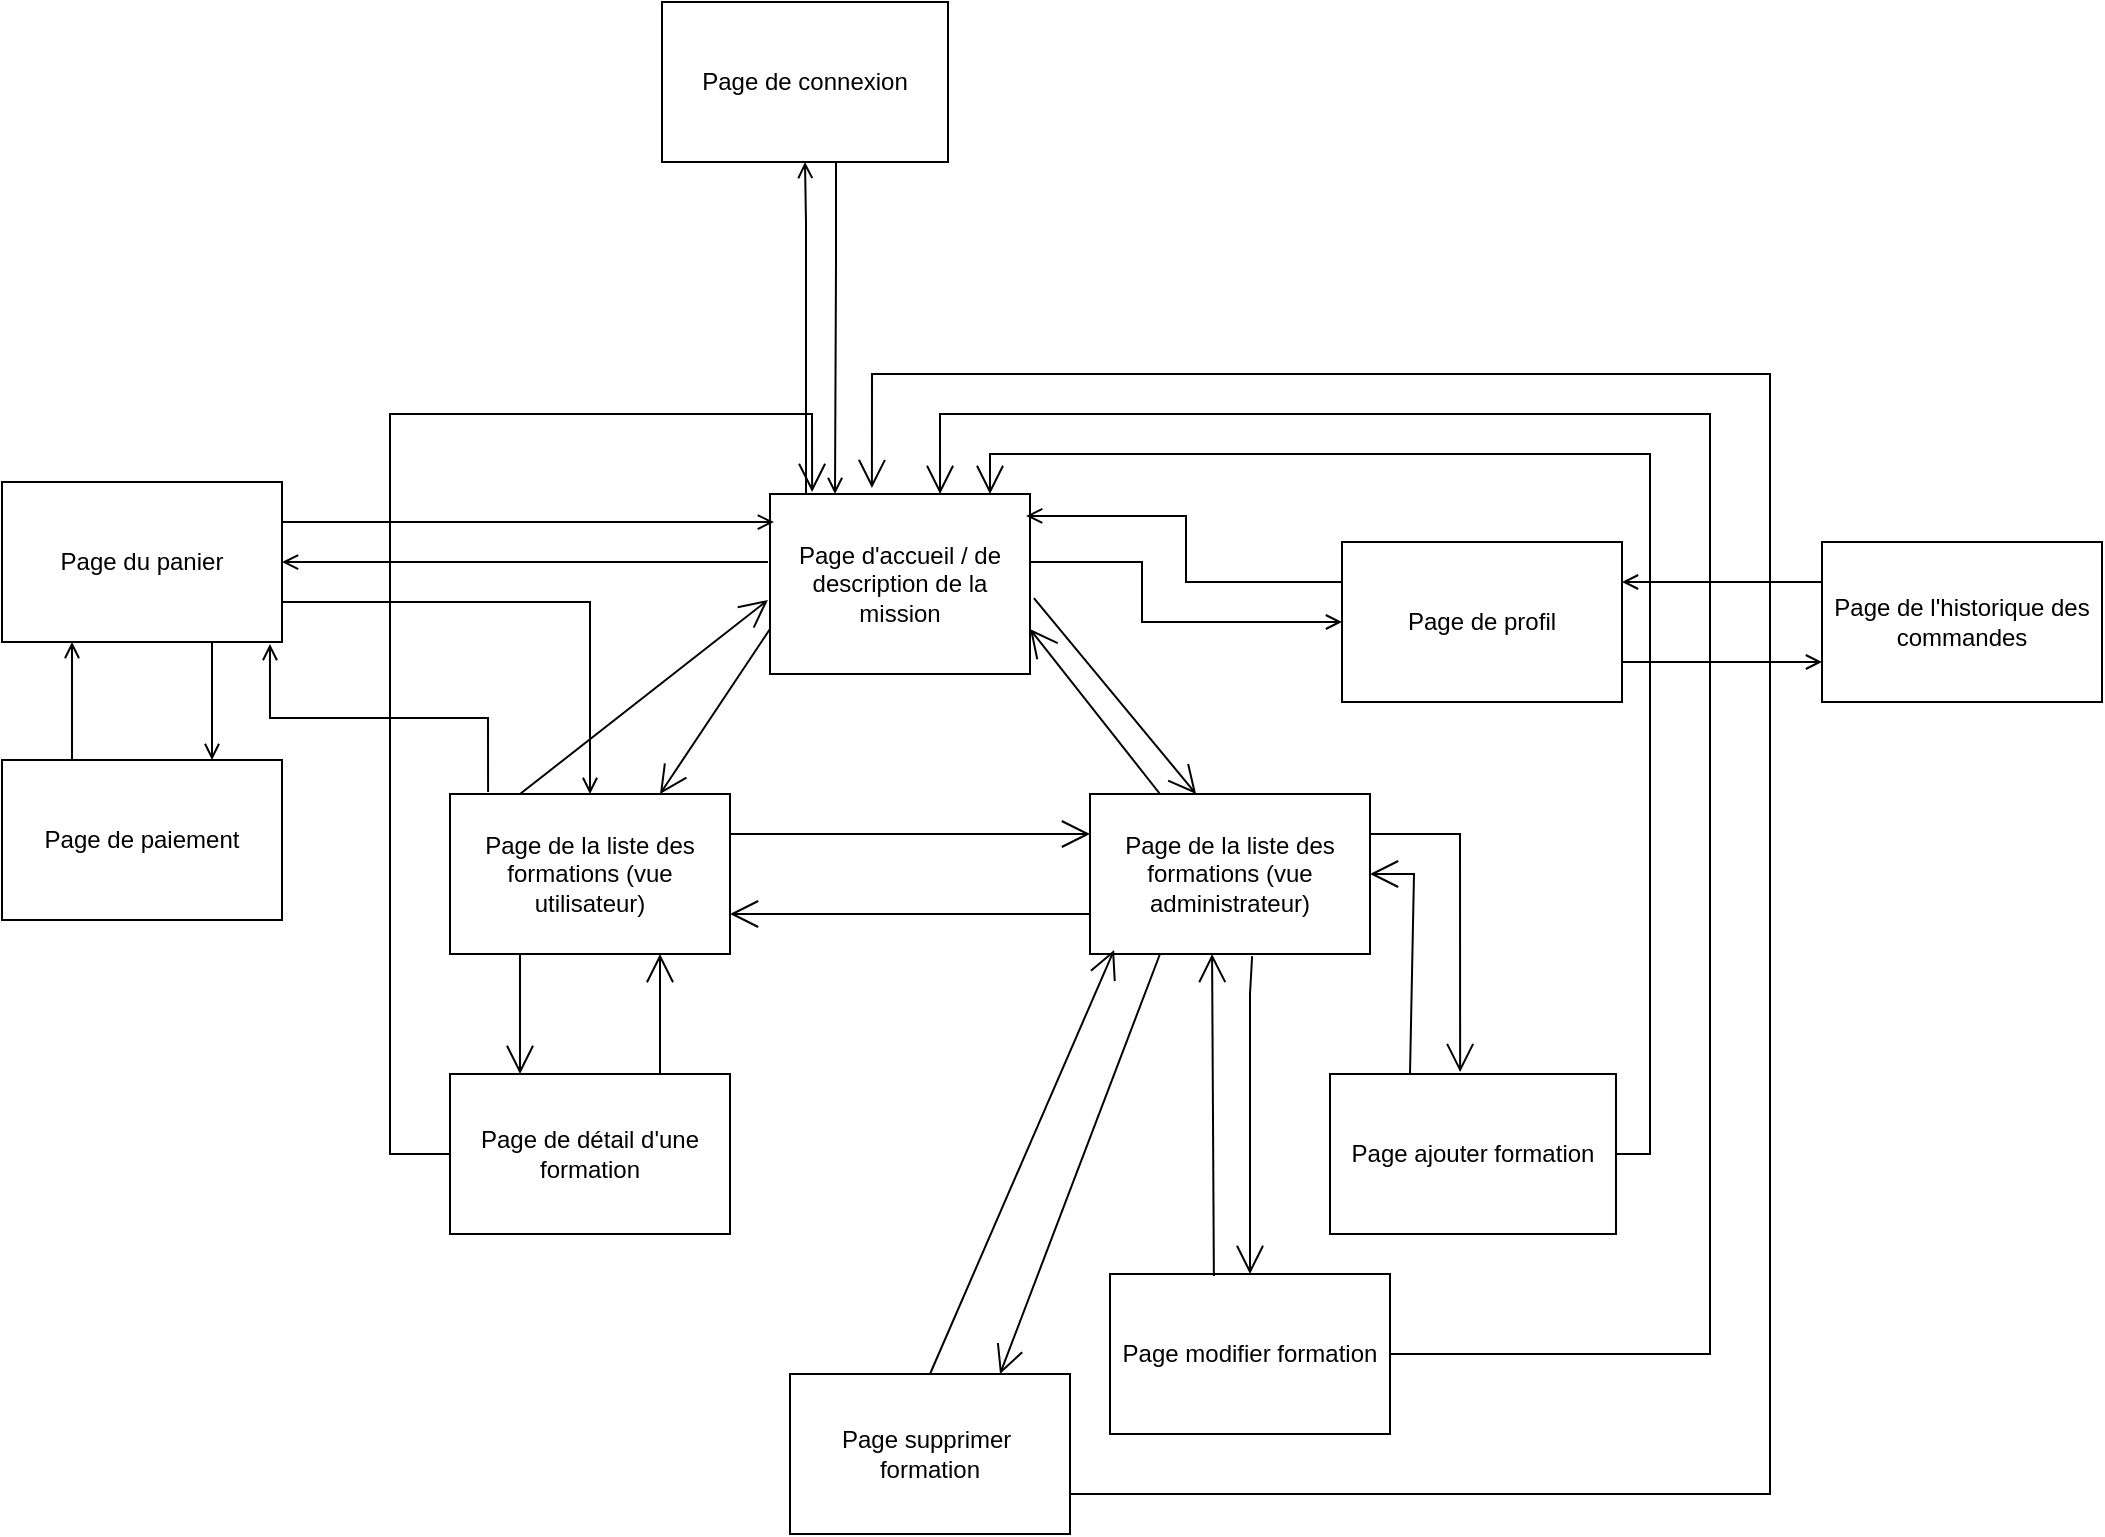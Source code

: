 <mxfile version="22.0.8" type="device">
  <diagram name="Page-1" id="wJ_tYUZF0zeBkKufBWIY">
    <mxGraphModel dx="584" dy="-369" grid="1" gridSize="10" guides="1" tooltips="1" connect="1" arrows="1" fold="1" page="1" pageScale="1" pageWidth="850" pageHeight="1100" math="0" shadow="0">
      <root>
        <mxCell id="0" />
        <mxCell id="1" parent="0" />
        <mxCell id="63dwXI5s0MUpZuePv3ob-26" style="edgeStyle=orthogonalEdgeStyle;rounded=0;orthogonalLoop=1;jettySize=auto;html=1;exitX=0;exitY=0;exitDx=0;exitDy=0;endArrow=open;endFill=0;entryX=0.5;entryY=1;entryDx=0;entryDy=0;" parent="1" source="63dwXI5s0MUpZuePv3ob-27" target="63dwXI5s0MUpZuePv3ob-64" edge="1">
          <mxGeometry relative="1" as="geometry">
            <Array as="points">
              <mxPoint x="1292" y="1776" />
              <mxPoint x="1292" y="1640" />
            </Array>
          </mxGeometry>
        </mxCell>
        <mxCell id="63dwXI5s0MUpZuePv3ob-66" style="edgeStyle=orthogonalEdgeStyle;rounded=0;orthogonalLoop=1;jettySize=auto;html=1;exitX=-0.008;exitY=0.378;exitDx=0;exitDy=0;exitPerimeter=0;endArrow=open;endFill=0;" parent="1" source="63dwXI5s0MUpZuePv3ob-27" target="63dwXI5s0MUpZuePv3ob-57" edge="1">
          <mxGeometry relative="1" as="geometry" />
        </mxCell>
        <mxCell id="63dwXI5s0MUpZuePv3ob-72" style="edgeStyle=orthogonalEdgeStyle;rounded=0;orthogonalLoop=1;jettySize=auto;html=1;exitX=1;exitY=0.5;exitDx=0;exitDy=0;entryX=0;entryY=0.5;entryDx=0;entryDy=0;endArrow=open;endFill=0;" parent="1" source="63dwXI5s0MUpZuePv3ob-27" target="63dwXI5s0MUpZuePv3ob-59" edge="1">
          <mxGeometry relative="1" as="geometry">
            <Array as="points">
              <mxPoint x="1404" y="1810" />
              <mxPoint x="1460" y="1810" />
              <mxPoint x="1460" y="1840" />
            </Array>
          </mxGeometry>
        </mxCell>
        <mxCell id="63dwXI5s0MUpZuePv3ob-27" value="Page d&#39;accueil / de description de la mission" style="html=1;whiteSpace=wrap;" parent="1" vertex="1">
          <mxGeometry x="1274" y="1776" width="130" height="90" as="geometry" />
        </mxCell>
        <mxCell id="63dwXI5s0MUpZuePv3ob-28" value="Page de la liste des formations (vue utilisateur)" style="html=1;whiteSpace=wrap;" parent="1" vertex="1">
          <mxGeometry x="1114" y="1926" width="140" height="80" as="geometry" />
        </mxCell>
        <mxCell id="63dwXI5s0MUpZuePv3ob-29" value="Page de détail d&#39;une formation" style="html=1;whiteSpace=wrap;" parent="1" vertex="1">
          <mxGeometry x="1114" y="2066" width="140" height="80" as="geometry" />
        </mxCell>
        <mxCell id="63dwXI5s0MUpZuePv3ob-30" value="Page de la liste des formations (vue administrateur)" style="html=1;whiteSpace=wrap;" parent="1" vertex="1">
          <mxGeometry x="1434" y="1926" width="140" height="80" as="geometry" />
        </mxCell>
        <mxCell id="63dwXI5s0MUpZuePv3ob-31" value="" style="endArrow=open;endFill=1;endSize=12;html=1;rounded=0;entryX=0.25;entryY=0;entryDx=0;entryDy=0;exitX=0.25;exitY=1;exitDx=0;exitDy=0;" parent="1" source="63dwXI5s0MUpZuePv3ob-28" target="63dwXI5s0MUpZuePv3ob-29" edge="1">
          <mxGeometry width="160" relative="1" as="geometry">
            <mxPoint x="1234" y="2036" as="sourcePoint" />
            <mxPoint x="1394" y="2036" as="targetPoint" />
          </mxGeometry>
        </mxCell>
        <mxCell id="63dwXI5s0MUpZuePv3ob-32" value="" style="endArrow=open;endFill=1;endSize=12;html=1;rounded=0;exitX=0.75;exitY=0;exitDx=0;exitDy=0;entryX=0.75;entryY=1;entryDx=0;entryDy=0;" parent="1" source="63dwXI5s0MUpZuePv3ob-29" target="63dwXI5s0MUpZuePv3ob-28" edge="1">
          <mxGeometry width="160" relative="1" as="geometry">
            <mxPoint x="1314" y="2026" as="sourcePoint" />
            <mxPoint x="1474" y="2026" as="targetPoint" />
          </mxGeometry>
        </mxCell>
        <mxCell id="63dwXI5s0MUpZuePv3ob-33" value="" style="endArrow=open;endFill=1;endSize=12;html=1;rounded=0;exitX=0;exitY=0.5;exitDx=0;exitDy=0;entryX=0.162;entryY=-0.011;entryDx=0;entryDy=0;entryPerimeter=0;" parent="1" source="63dwXI5s0MUpZuePv3ob-29" target="63dwXI5s0MUpZuePv3ob-27" edge="1">
          <mxGeometry width="160" relative="1" as="geometry">
            <mxPoint x="1254" y="2006" as="sourcePoint" />
            <mxPoint x="1414" y="2006" as="targetPoint" />
            <Array as="points">
              <mxPoint x="1084" y="2106" />
              <mxPoint x="1084" y="1736" />
              <mxPoint x="1295" y="1736" />
            </Array>
          </mxGeometry>
        </mxCell>
        <mxCell id="63dwXI5s0MUpZuePv3ob-34" value="" style="endArrow=open;endFill=1;endSize=12;html=1;rounded=0;exitX=0.25;exitY=0;exitDx=0;exitDy=0;entryX=-0.008;entryY=0.589;entryDx=0;entryDy=0;entryPerimeter=0;" parent="1" source="63dwXI5s0MUpZuePv3ob-28" target="63dwXI5s0MUpZuePv3ob-27" edge="1">
          <mxGeometry width="160" relative="1" as="geometry">
            <mxPoint x="1254" y="2006" as="sourcePoint" />
            <mxPoint x="1414" y="2006" as="targetPoint" />
          </mxGeometry>
        </mxCell>
        <mxCell id="63dwXI5s0MUpZuePv3ob-35" value="" style="endArrow=open;endFill=1;endSize=12;html=1;rounded=0;exitX=0;exitY=0.75;exitDx=0;exitDy=0;entryX=0.75;entryY=0;entryDx=0;entryDy=0;" parent="1" source="63dwXI5s0MUpZuePv3ob-27" target="63dwXI5s0MUpZuePv3ob-28" edge="1">
          <mxGeometry width="160" relative="1" as="geometry">
            <mxPoint x="1254" y="2006" as="sourcePoint" />
            <mxPoint x="1414" y="2006" as="targetPoint" />
          </mxGeometry>
        </mxCell>
        <mxCell id="63dwXI5s0MUpZuePv3ob-36" value="" style="endArrow=open;endFill=1;endSize=12;html=1;rounded=0;entryX=0.379;entryY=0;entryDx=0;entryDy=0;exitX=1.015;exitY=0.578;exitDx=0;exitDy=0;exitPerimeter=0;entryPerimeter=0;" parent="1" source="63dwXI5s0MUpZuePv3ob-27" target="63dwXI5s0MUpZuePv3ob-30" edge="1">
          <mxGeometry width="160" relative="1" as="geometry">
            <mxPoint x="1414" y="1796" as="sourcePoint" />
            <mxPoint x="1414" y="2006" as="targetPoint" />
          </mxGeometry>
        </mxCell>
        <mxCell id="63dwXI5s0MUpZuePv3ob-37" value="" style="endArrow=open;endFill=1;endSize=12;html=1;rounded=0;entryX=1;entryY=0.75;entryDx=0;entryDy=0;exitX=0.25;exitY=0;exitDx=0;exitDy=0;" parent="1" source="63dwXI5s0MUpZuePv3ob-30" target="63dwXI5s0MUpZuePv3ob-27" edge="1">
          <mxGeometry width="160" relative="1" as="geometry">
            <mxPoint x="1254" y="2006" as="sourcePoint" />
            <mxPoint x="1414" y="2006" as="targetPoint" />
          </mxGeometry>
        </mxCell>
        <mxCell id="63dwXI5s0MUpZuePv3ob-38" value="" style="endArrow=open;endFill=1;endSize=12;html=1;rounded=0;exitX=1;exitY=0.25;exitDx=0;exitDy=0;entryX=0;entryY=0.25;entryDx=0;entryDy=0;" parent="1" source="63dwXI5s0MUpZuePv3ob-28" target="63dwXI5s0MUpZuePv3ob-30" edge="1">
          <mxGeometry width="160" relative="1" as="geometry">
            <mxPoint x="1254" y="2036" as="sourcePoint" />
            <mxPoint x="1414" y="2036" as="targetPoint" />
          </mxGeometry>
        </mxCell>
        <mxCell id="63dwXI5s0MUpZuePv3ob-39" value="" style="endArrow=open;endFill=1;endSize=12;html=1;rounded=0;exitX=0;exitY=0.75;exitDx=0;exitDy=0;entryX=1;entryY=0.75;entryDx=0;entryDy=0;" parent="1" source="63dwXI5s0MUpZuePv3ob-30" target="63dwXI5s0MUpZuePv3ob-28" edge="1">
          <mxGeometry width="160" relative="1" as="geometry">
            <mxPoint x="1254" y="2066" as="sourcePoint" />
            <mxPoint x="1414" y="2066" as="targetPoint" />
          </mxGeometry>
        </mxCell>
        <mxCell id="63dwXI5s0MUpZuePv3ob-40" value="Page ajouter formation" style="html=1;whiteSpace=wrap;" parent="1" vertex="1">
          <mxGeometry x="1554" y="2066" width="143" height="80" as="geometry" />
        </mxCell>
        <mxCell id="63dwXI5s0MUpZuePv3ob-41" value="&lt;div&gt;Page supprimer&amp;nbsp;&lt;/div&gt;&lt;div&gt;formation&lt;/div&gt;" style="html=1;whiteSpace=wrap;gradientColor=none;" parent="1" vertex="1">
          <mxGeometry x="1284" y="2216" width="140" height="80" as="geometry" />
        </mxCell>
        <mxCell id="63dwXI5s0MUpZuePv3ob-42" value="Page modifier formation" style="html=1;whiteSpace=wrap;" parent="1" vertex="1">
          <mxGeometry x="1444" y="2166" width="140" height="80" as="geometry" />
        </mxCell>
        <mxCell id="63dwXI5s0MUpZuePv3ob-43" value="" style="endArrow=open;endFill=1;endSize=12;html=1;rounded=0;exitX=1;exitY=0.25;exitDx=0;exitDy=0;entryX=0.455;entryY=-0.012;entryDx=0;entryDy=0;entryPerimeter=0;" parent="1" source="63dwXI5s0MUpZuePv3ob-30" target="63dwXI5s0MUpZuePv3ob-40" edge="1">
          <mxGeometry width="160" relative="1" as="geometry">
            <mxPoint x="1254" y="2066" as="sourcePoint" />
            <mxPoint x="1414" y="2066" as="targetPoint" />
            <Array as="points">
              <mxPoint x="1619" y="1946" />
            </Array>
          </mxGeometry>
        </mxCell>
        <mxCell id="63dwXI5s0MUpZuePv3ob-44" value="" style="endArrow=open;endFill=1;endSize=12;html=1;rounded=0;exitX=0.579;exitY=1.013;exitDx=0;exitDy=0;entryX=0.5;entryY=0;entryDx=0;entryDy=0;exitPerimeter=0;" parent="1" source="63dwXI5s0MUpZuePv3ob-30" target="63dwXI5s0MUpZuePv3ob-42" edge="1">
          <mxGeometry width="160" relative="1" as="geometry">
            <mxPoint x="1324" y="2166" as="sourcePoint" />
            <mxPoint x="1484" y="2166" as="targetPoint" />
            <Array as="points">
              <mxPoint x="1514" y="2026" />
            </Array>
          </mxGeometry>
        </mxCell>
        <mxCell id="63dwXI5s0MUpZuePv3ob-45" value="" style="endArrow=open;endFill=1;endSize=12;html=1;rounded=0;entryX=1;entryY=0.5;entryDx=0;entryDy=0;" parent="1" target="63dwXI5s0MUpZuePv3ob-30" edge="1">
          <mxGeometry width="160" relative="1" as="geometry">
            <mxPoint x="1594" y="2066" as="sourcePoint" />
            <mxPoint x="1414" y="2066" as="targetPoint" />
            <Array as="points">
              <mxPoint x="1596" y="1966" />
            </Array>
          </mxGeometry>
        </mxCell>
        <mxCell id="63dwXI5s0MUpZuePv3ob-46" value="" style="endArrow=open;endFill=1;endSize=12;html=1;rounded=0;entryX=0.436;entryY=1;entryDx=0;entryDy=0;entryPerimeter=0;exitX=0.371;exitY=0.013;exitDx=0;exitDy=0;exitPerimeter=0;" parent="1" source="63dwXI5s0MUpZuePv3ob-42" target="63dwXI5s0MUpZuePv3ob-30" edge="1">
          <mxGeometry width="160" relative="1" as="geometry">
            <mxPoint x="1254" y="2066" as="sourcePoint" />
            <mxPoint x="1414" y="2066" as="targetPoint" />
          </mxGeometry>
        </mxCell>
        <mxCell id="63dwXI5s0MUpZuePv3ob-47" value="" style="endArrow=open;endFill=1;endSize=12;html=1;rounded=0;exitX=0.25;exitY=1;exitDx=0;exitDy=0;entryX=0.75;entryY=0;entryDx=0;entryDy=0;" parent="1" source="63dwXI5s0MUpZuePv3ob-30" target="63dwXI5s0MUpZuePv3ob-41" edge="1">
          <mxGeometry width="160" relative="1" as="geometry">
            <mxPoint x="1254" y="2066" as="sourcePoint" />
            <mxPoint x="1414" y="2066" as="targetPoint" />
          </mxGeometry>
        </mxCell>
        <mxCell id="63dwXI5s0MUpZuePv3ob-48" value="" style="endArrow=open;endFill=1;endSize=12;html=1;rounded=0;exitX=0.5;exitY=0;exitDx=0;exitDy=0;entryX=0.086;entryY=0.975;entryDx=0;entryDy=0;entryPerimeter=0;" parent="1" source="63dwXI5s0MUpZuePv3ob-41" target="63dwXI5s0MUpZuePv3ob-30" edge="1">
          <mxGeometry width="160" relative="1" as="geometry">
            <mxPoint x="1254" y="2066" as="sourcePoint" />
            <mxPoint x="1414" y="2066" as="targetPoint" />
          </mxGeometry>
        </mxCell>
        <mxCell id="63dwXI5s0MUpZuePv3ob-49" value="" style="endArrow=open;endFill=1;endSize=12;html=1;rounded=0;exitX=1;exitY=0.5;exitDx=0;exitDy=0;" parent="1" source="63dwXI5s0MUpZuePv3ob-40" edge="1">
          <mxGeometry width="160" relative="1" as="geometry">
            <mxPoint x="1254" y="2066" as="sourcePoint" />
            <mxPoint x="1384" y="1776" as="targetPoint" />
            <Array as="points">
              <mxPoint x="1714" y="2106" />
              <mxPoint x="1714" y="1756" />
              <mxPoint x="1384" y="1756" />
            </Array>
          </mxGeometry>
        </mxCell>
        <mxCell id="63dwXI5s0MUpZuePv3ob-50" value="" style="endArrow=open;endFill=1;endSize=12;html=1;rounded=0;exitX=1;exitY=0.5;exitDx=0;exitDy=0;entryX=0.654;entryY=0;entryDx=0;entryDy=0;entryPerimeter=0;" parent="1" source="63dwXI5s0MUpZuePv3ob-42" target="63dwXI5s0MUpZuePv3ob-27" edge="1">
          <mxGeometry width="160" relative="1" as="geometry">
            <mxPoint x="1254" y="2066" as="sourcePoint" />
            <mxPoint x="1414" y="2066" as="targetPoint" />
            <Array as="points">
              <mxPoint x="1744" y="2206" />
              <mxPoint x="1744" y="1736" />
              <mxPoint x="1359" y="1736" />
            </Array>
          </mxGeometry>
        </mxCell>
        <mxCell id="63dwXI5s0MUpZuePv3ob-51" value="" style="endArrow=open;endFill=1;endSize=12;html=1;rounded=0;exitX=1;exitY=0.75;exitDx=0;exitDy=0;entryX=0.392;entryY=-0.033;entryDx=0;entryDy=0;entryPerimeter=0;" parent="1" source="63dwXI5s0MUpZuePv3ob-41" target="63dwXI5s0MUpZuePv3ob-27" edge="1">
          <mxGeometry width="160" relative="1" as="geometry">
            <mxPoint x="1254" y="2016" as="sourcePoint" />
            <mxPoint x="1414" y="2016" as="targetPoint" />
            <Array as="points">
              <mxPoint x="1774" y="2276" />
              <mxPoint x="1774" y="1716" />
              <mxPoint x="1325" y="1716" />
            </Array>
          </mxGeometry>
        </mxCell>
        <mxCell id="63dwXI5s0MUpZuePv3ob-52" style="edgeStyle=orthogonalEdgeStyle;rounded=0;orthogonalLoop=1;jettySize=auto;html=1;exitX=0.25;exitY=0;exitDx=0;exitDy=0;entryX=0.25;entryY=1;entryDx=0;entryDy=0;endArrow=open;endFill=0;" parent="1" source="63dwXI5s0MUpZuePv3ob-53" target="63dwXI5s0MUpZuePv3ob-57" edge="1">
          <mxGeometry relative="1" as="geometry" />
        </mxCell>
        <mxCell id="63dwXI5s0MUpZuePv3ob-53" value="Page de paiement" style="html=1;whiteSpace=wrap;" parent="1" vertex="1">
          <mxGeometry x="890" y="1909" width="140" height="80" as="geometry" />
        </mxCell>
        <mxCell id="63dwXI5s0MUpZuePv3ob-54" style="edgeStyle=orthogonalEdgeStyle;rounded=0;orthogonalLoop=1;jettySize=auto;html=1;exitX=0;exitY=0.25;exitDx=0;exitDy=0;entryX=1;entryY=0.25;entryDx=0;entryDy=0;endArrow=open;endFill=0;" parent="1" source="63dwXI5s0MUpZuePv3ob-55" target="63dwXI5s0MUpZuePv3ob-59" edge="1">
          <mxGeometry relative="1" as="geometry" />
        </mxCell>
        <mxCell id="63dwXI5s0MUpZuePv3ob-55" value="Page de l&#39;historique des commandes" style="html=1;whiteSpace=wrap;" parent="1" vertex="1">
          <mxGeometry x="1800" y="1800" width="140" height="80" as="geometry" />
        </mxCell>
        <mxCell id="63dwXI5s0MUpZuePv3ob-56" style="edgeStyle=orthogonalEdgeStyle;rounded=0;orthogonalLoop=1;jettySize=auto;html=1;exitX=0.75;exitY=1;exitDx=0;exitDy=0;endArrow=open;endFill=0;entryX=0.75;entryY=0;entryDx=0;entryDy=0;" parent="1" source="63dwXI5s0MUpZuePv3ob-57" target="63dwXI5s0MUpZuePv3ob-53" edge="1">
          <mxGeometry relative="1" as="geometry">
            <Array as="points">
              <mxPoint x="995" y="1861" />
              <mxPoint x="995" y="1861" />
            </Array>
          </mxGeometry>
        </mxCell>
        <mxCell id="63dwXI5s0MUpZuePv3ob-68" style="edgeStyle=orthogonalEdgeStyle;rounded=0;orthogonalLoop=1;jettySize=auto;html=1;exitX=1;exitY=0.75;exitDx=0;exitDy=0;entryX=0.5;entryY=0;entryDx=0;entryDy=0;endArrow=open;endFill=0;" parent="1" source="63dwXI5s0MUpZuePv3ob-57" target="63dwXI5s0MUpZuePv3ob-28" edge="1">
          <mxGeometry relative="1" as="geometry" />
        </mxCell>
        <mxCell id="63dwXI5s0MUpZuePv3ob-57" value="Page du panier" style="html=1;whiteSpace=wrap;" parent="1" vertex="1">
          <mxGeometry x="890" y="1770" width="140" height="80" as="geometry" />
        </mxCell>
        <mxCell id="63dwXI5s0MUpZuePv3ob-58" style="edgeStyle=orthogonalEdgeStyle;rounded=0;orthogonalLoop=1;jettySize=auto;html=1;exitX=1;exitY=0.75;exitDx=0;exitDy=0;entryX=0;entryY=0.75;entryDx=0;entryDy=0;endArrow=open;endFill=0;" parent="1" source="63dwXI5s0MUpZuePv3ob-59" target="63dwXI5s0MUpZuePv3ob-55" edge="1">
          <mxGeometry relative="1" as="geometry" />
        </mxCell>
        <mxCell id="63dwXI5s0MUpZuePv3ob-59" value="Page de profil" style="html=1;whiteSpace=wrap;" parent="1" vertex="1">
          <mxGeometry x="1560" y="1800" width="140" height="80" as="geometry" />
        </mxCell>
        <mxCell id="63dwXI5s0MUpZuePv3ob-63" style="edgeStyle=orthogonalEdgeStyle;rounded=0;orthogonalLoop=1;jettySize=auto;html=1;exitX=0.75;exitY=1;exitDx=0;exitDy=0;entryX=0.25;entryY=0;entryDx=0;entryDy=0;endArrow=open;endFill=0;" parent="1" source="63dwXI5s0MUpZuePv3ob-64" target="63dwXI5s0MUpZuePv3ob-27" edge="1">
          <mxGeometry relative="1" as="geometry">
            <Array as="points">
              <mxPoint x="1307" y="1610" />
              <mxPoint x="1307" y="1660" />
            </Array>
          </mxGeometry>
        </mxCell>
        <mxCell id="63dwXI5s0MUpZuePv3ob-64" value="Page de connexion" style="html=1;whiteSpace=wrap;" parent="1" vertex="1">
          <mxGeometry x="1220" y="1530" width="143" height="80" as="geometry" />
        </mxCell>
        <mxCell id="63dwXI5s0MUpZuePv3ob-65" style="edgeStyle=orthogonalEdgeStyle;rounded=0;orthogonalLoop=1;jettySize=auto;html=1;exitX=1;exitY=0.25;exitDx=0;exitDy=0;entryX=0.015;entryY=0.156;entryDx=0;entryDy=0;entryPerimeter=0;endArrow=open;endFill=0;" parent="1" source="63dwXI5s0MUpZuePv3ob-57" target="63dwXI5s0MUpZuePv3ob-27" edge="1">
          <mxGeometry relative="1" as="geometry" />
        </mxCell>
        <mxCell id="63dwXI5s0MUpZuePv3ob-69" style="edgeStyle=orthogonalEdgeStyle;rounded=0;orthogonalLoop=1;jettySize=auto;html=1;exitX=0.136;exitY=-0.012;exitDx=0;exitDy=0;entryX=0.957;entryY=1.013;entryDx=0;entryDy=0;entryPerimeter=0;exitPerimeter=0;endArrow=open;endFill=0;" parent="1" source="63dwXI5s0MUpZuePv3ob-28" target="63dwXI5s0MUpZuePv3ob-57" edge="1">
          <mxGeometry relative="1" as="geometry" />
        </mxCell>
        <mxCell id="63dwXI5s0MUpZuePv3ob-70" style="edgeStyle=orthogonalEdgeStyle;rounded=0;orthogonalLoop=1;jettySize=auto;html=1;exitX=0;exitY=0.25;exitDx=0;exitDy=0;entryX=0.985;entryY=0.122;entryDx=0;entryDy=0;entryPerimeter=0;endArrow=open;endFill=0;" parent="1" source="63dwXI5s0MUpZuePv3ob-59" target="63dwXI5s0MUpZuePv3ob-27" edge="1">
          <mxGeometry relative="1" as="geometry" />
        </mxCell>
      </root>
    </mxGraphModel>
  </diagram>
</mxfile>

